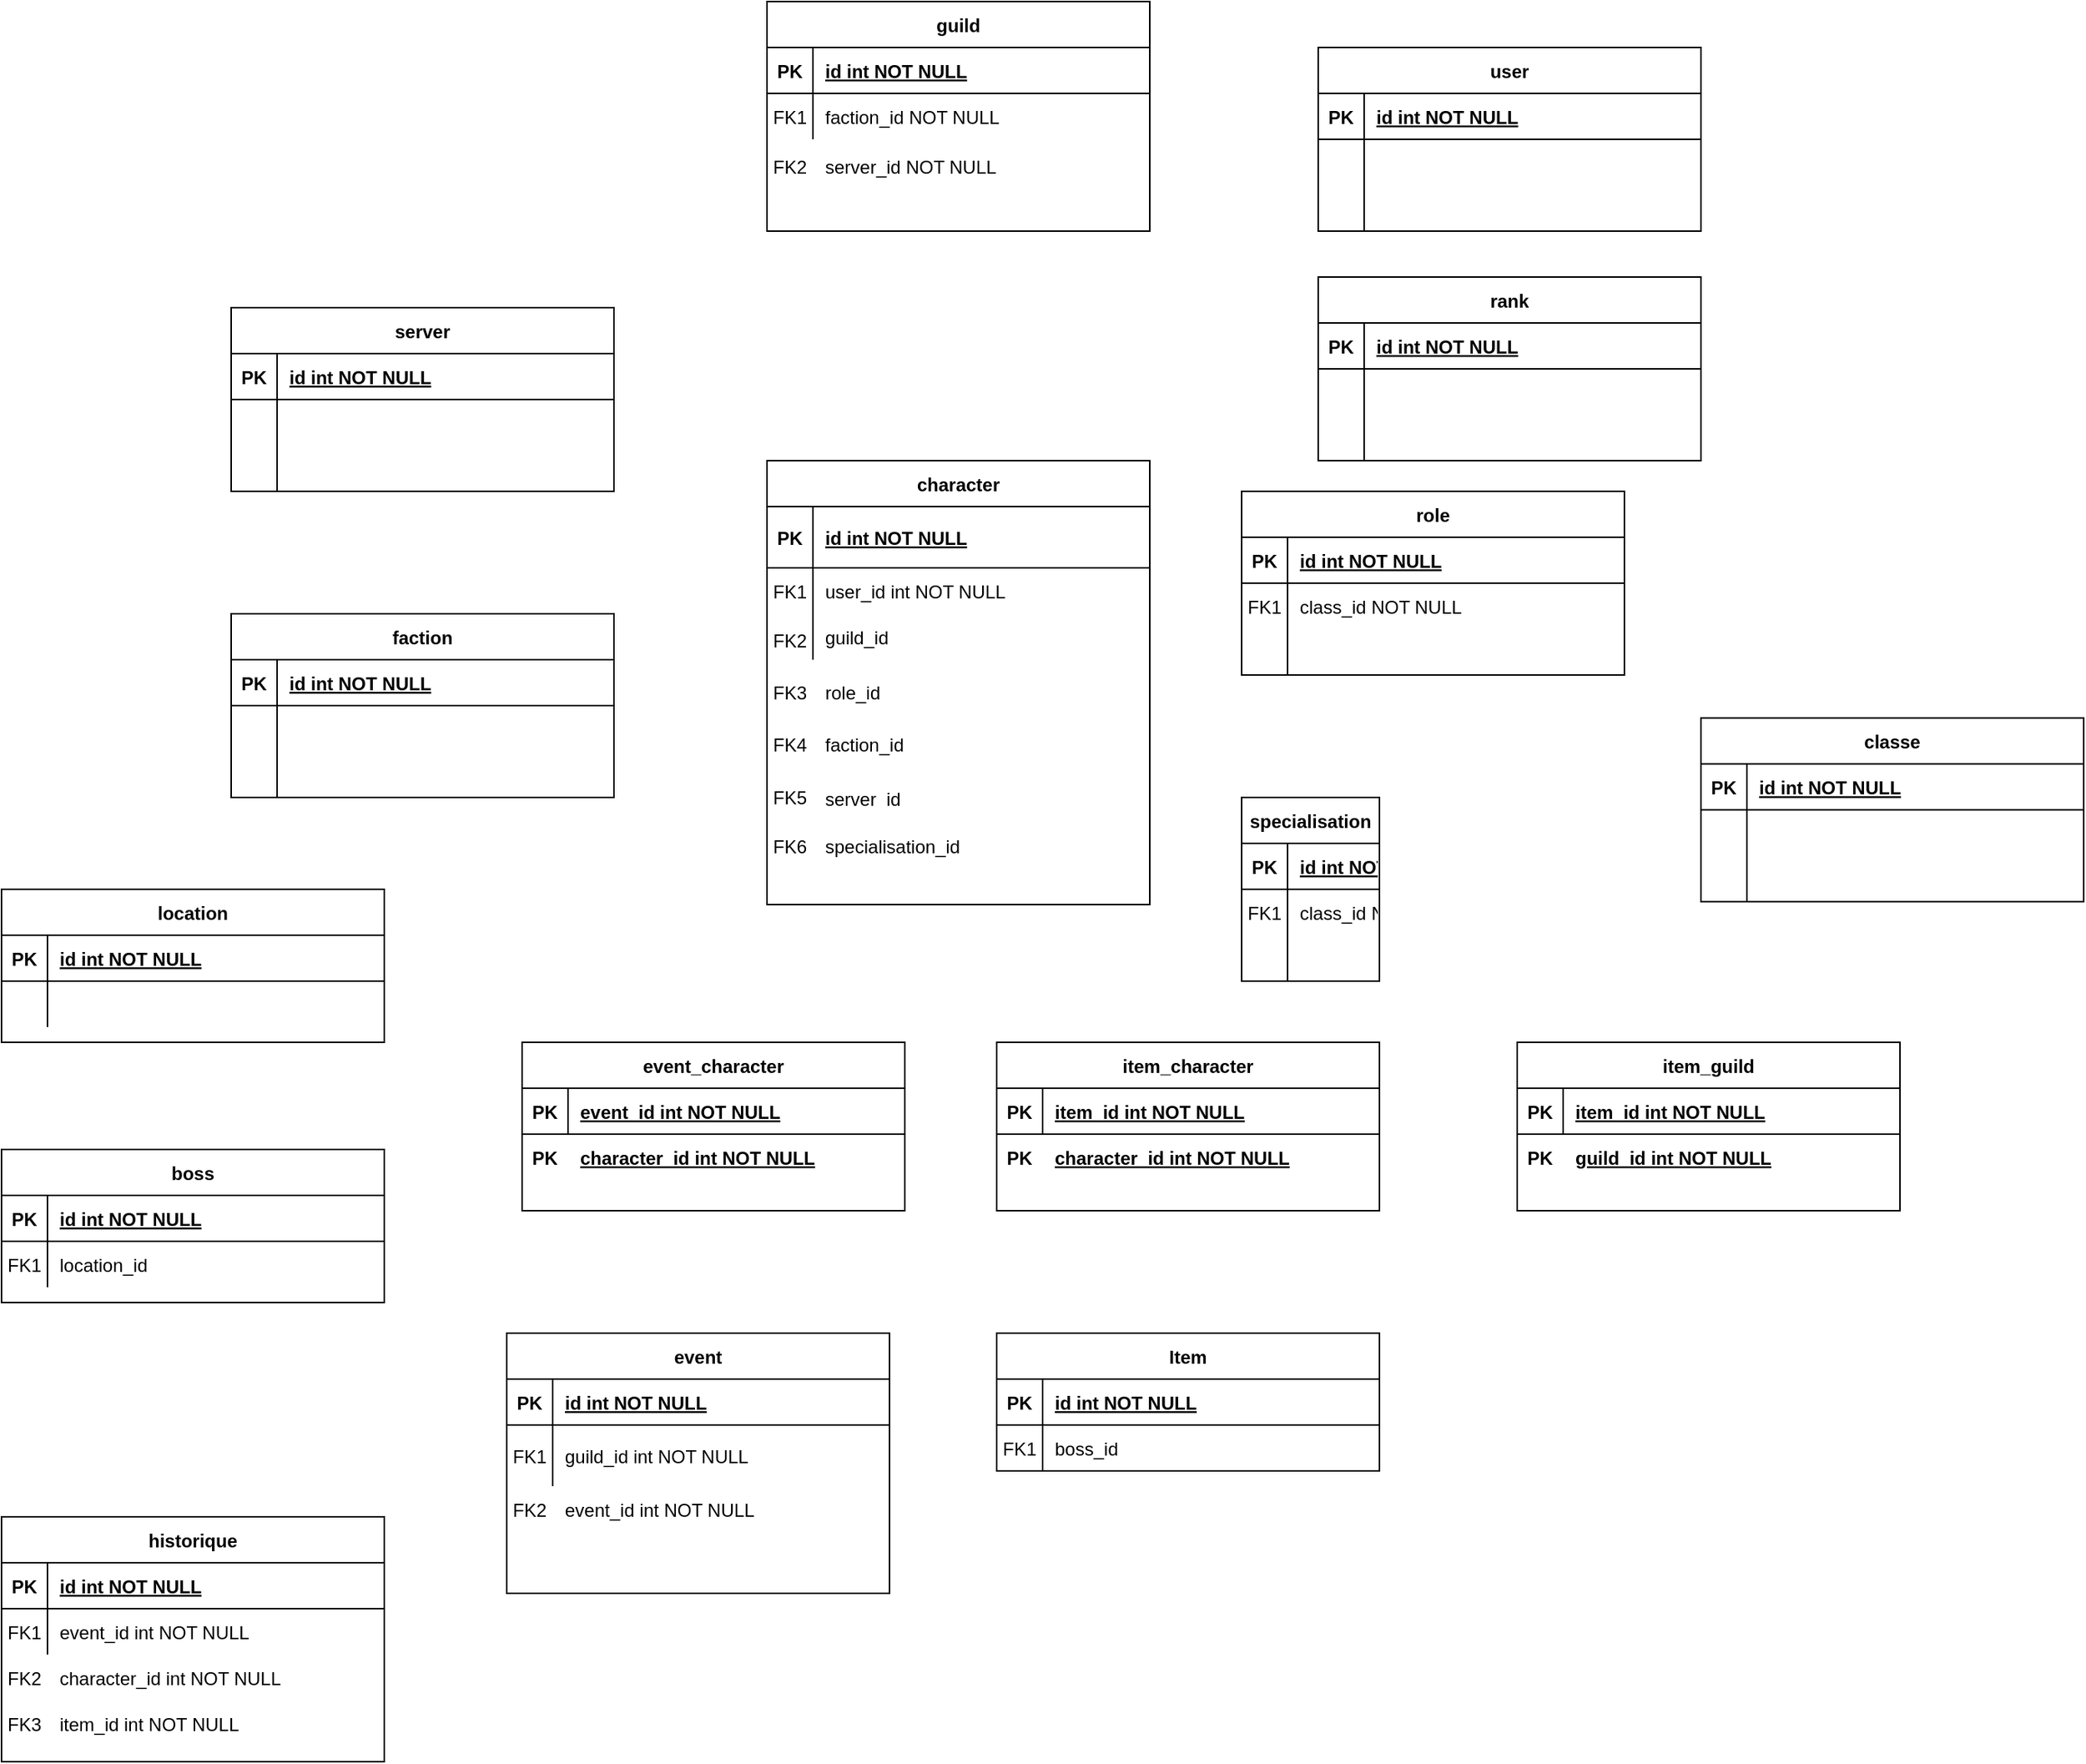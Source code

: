 <mxfile version="13.8.1" type="device"><diagram id="R2lEEEUBdFMjLlhIrx00" name="Page-1"><mxGraphModel dx="1609" dy="1913" grid="1" gridSize="10" guides="1" tooltips="1" connect="1" arrows="1" fold="1" page="1" pageScale="1" pageWidth="850" pageHeight="1100" math="0" shadow="0" extFonts="Permanent Marker^https://fonts.googleapis.com/css?family=Permanent+Marker"><root><mxCell id="0"/><mxCell id="1" parent="0"/><mxCell id="wxZGOR4kXtSIgZQF8P0P-61" value="" style="group" parent="1" vertex="1" connectable="0"><mxGeometry x="600" y="650" width="250" height="110" as="geometry"/></mxCell><mxCell id="wxZGOR4kXtSIgZQF8P0P-54" value="" style="group" parent="wxZGOR4kXtSIgZQF8P0P-61" vertex="1" connectable="0"><mxGeometry width="250" height="110" as="geometry"/></mxCell><mxCell id="wxZGOR4kXtSIgZQF8P0P-59" value="PK" style="shape=partialRectangle;overflow=hidden;connectable=0;fillColor=none;top=0;left=0;bottom=0;right=0;fontStyle=1;" parent="wxZGOR4kXtSIgZQF8P0P-54" vertex="1"><mxGeometry y="60" width="30" height="30" as="geometry"/></mxCell><mxCell id="wxZGOR4kXtSIgZQF8P0P-60" value="character_id int NOT NULL " style="shape=partialRectangle;overflow=hidden;connectable=0;fillColor=none;top=0;left=0;bottom=0;right=0;align=left;spacingLeft=6;fontStyle=5;" parent="wxZGOR4kXtSIgZQF8P0P-54" vertex="1"><mxGeometry x="30" y="60" width="220" height="30" as="geometry"/></mxCell><mxCell id="wxZGOR4kXtSIgZQF8P0P-55" value="item_character" style="shape=table;startSize=30;container=1;collapsible=1;childLayout=tableLayout;fixedRows=1;rowLines=0;fontStyle=1;align=center;resizeLast=1;" parent="wxZGOR4kXtSIgZQF8P0P-61" vertex="1"><mxGeometry width="250" height="110" as="geometry"/></mxCell><mxCell id="wxZGOR4kXtSIgZQF8P0P-56" value="" style="shape=partialRectangle;collapsible=0;dropTarget=0;pointerEvents=0;fillColor=none;points=[[0,0.5],[1,0.5]];portConstraint=eastwest;top=0;left=0;right=0;bottom=1;" parent="wxZGOR4kXtSIgZQF8P0P-55" vertex="1"><mxGeometry y="30" width="250" height="30" as="geometry"/></mxCell><mxCell id="wxZGOR4kXtSIgZQF8P0P-57" value="PK" style="shape=partialRectangle;overflow=hidden;connectable=0;fillColor=none;top=0;left=0;bottom=0;right=0;fontStyle=1;" parent="wxZGOR4kXtSIgZQF8P0P-56" vertex="1"><mxGeometry width="30" height="30" as="geometry"/></mxCell><mxCell id="wxZGOR4kXtSIgZQF8P0P-58" value="item_id int NOT NULL " style="shape=partialRectangle;overflow=hidden;connectable=0;fillColor=none;top=0;left=0;bottom=0;right=0;align=left;spacingLeft=6;fontStyle=5;" parent="wxZGOR4kXtSIgZQF8P0P-56" vertex="1"><mxGeometry x="30" width="220" height="30" as="geometry"/></mxCell><mxCell id="wxZGOR4kXtSIgZQF8P0P-8" value="Item" style="shape=table;startSize=30;container=1;collapsible=1;childLayout=tableLayout;fixedRows=1;rowLines=0;fontStyle=1;align=center;resizeLast=1;" parent="1" vertex="1"><mxGeometry x="600" y="840" width="250" height="90" as="geometry"/></mxCell><mxCell id="wxZGOR4kXtSIgZQF8P0P-9" value="" style="shape=partialRectangle;collapsible=0;dropTarget=0;pointerEvents=0;fillColor=none;points=[[0,0.5],[1,0.5]];portConstraint=eastwest;top=0;left=0;right=0;bottom=1;" parent="wxZGOR4kXtSIgZQF8P0P-8" vertex="1"><mxGeometry y="30" width="250" height="30" as="geometry"/></mxCell><mxCell id="wxZGOR4kXtSIgZQF8P0P-10" value="PK" style="shape=partialRectangle;overflow=hidden;connectable=0;fillColor=none;top=0;left=0;bottom=0;right=0;fontStyle=1;" parent="wxZGOR4kXtSIgZQF8P0P-9" vertex="1"><mxGeometry width="30" height="30" as="geometry"/></mxCell><mxCell id="wxZGOR4kXtSIgZQF8P0P-11" value="id int NOT NULL" style="shape=partialRectangle;overflow=hidden;connectable=0;fillColor=none;top=0;left=0;bottom=0;right=0;align=left;spacingLeft=6;fontStyle=5;" parent="wxZGOR4kXtSIgZQF8P0P-9" vertex="1"><mxGeometry x="30" width="220" height="30" as="geometry"/></mxCell><mxCell id="wxZGOR4kXtSIgZQF8P0P-12" value="" style="shape=partialRectangle;collapsible=0;dropTarget=0;pointerEvents=0;fillColor=none;points=[[0,0.5],[1,0.5]];portConstraint=eastwest;top=0;left=0;right=0;bottom=0;" parent="wxZGOR4kXtSIgZQF8P0P-8" vertex="1"><mxGeometry y="60" width="250" height="30" as="geometry"/></mxCell><mxCell id="wxZGOR4kXtSIgZQF8P0P-13" value="FK1" style="shape=partialRectangle;overflow=hidden;connectable=0;fillColor=none;top=0;left=0;bottom=0;right=0;" parent="wxZGOR4kXtSIgZQF8P0P-12" vertex="1"><mxGeometry width="30" height="30" as="geometry"/></mxCell><mxCell id="wxZGOR4kXtSIgZQF8P0P-14" value="boss_id" style="shape=partialRectangle;overflow=hidden;connectable=0;fillColor=none;top=0;left=0;bottom=0;right=0;align=left;spacingLeft=6;" parent="wxZGOR4kXtSIgZQF8P0P-12" vertex="1"><mxGeometry x="30" width="220" height="30" as="geometry"/></mxCell><mxCell id="C-vyLk0tnHw3VtMMgP7b-23" value="event" style="shape=table;startSize=30;container=1;collapsible=1;childLayout=tableLayout;fixedRows=1;rowLines=0;fontStyle=1;align=center;resizeLast=1;" parent="1" vertex="1"><mxGeometry x="280" y="840" width="250" height="170.0" as="geometry"/></mxCell><mxCell id="C-vyLk0tnHw3VtMMgP7b-24" value="" style="shape=partialRectangle;collapsible=0;dropTarget=0;pointerEvents=0;fillColor=none;points=[[0,0.5],[1,0.5]];portConstraint=eastwest;top=0;left=0;right=0;bottom=1;" parent="C-vyLk0tnHw3VtMMgP7b-23" vertex="1"><mxGeometry y="30" width="250" height="30" as="geometry"/></mxCell><mxCell id="C-vyLk0tnHw3VtMMgP7b-25" value="PK" style="shape=partialRectangle;overflow=hidden;connectable=0;fillColor=none;top=0;left=0;bottom=0;right=0;fontStyle=1;" parent="C-vyLk0tnHw3VtMMgP7b-24" vertex="1"><mxGeometry width="30" height="30" as="geometry"/></mxCell><mxCell id="C-vyLk0tnHw3VtMMgP7b-26" value="id int NOT NULL " style="shape=partialRectangle;overflow=hidden;connectable=0;fillColor=none;top=0;left=0;bottom=0;right=0;align=left;spacingLeft=6;fontStyle=5;" parent="C-vyLk0tnHw3VtMMgP7b-24" vertex="1"><mxGeometry x="30" width="220" height="30" as="geometry"/></mxCell><mxCell id="C-vyLk0tnHw3VtMMgP7b-27" value="" style="shape=partialRectangle;collapsible=0;dropTarget=0;pointerEvents=0;fillColor=none;points=[[0,0.5],[1,0.5]];portConstraint=eastwest;top=0;left=0;right=0;bottom=0;" parent="C-vyLk0tnHw3VtMMgP7b-23" vertex="1"><mxGeometry y="60" width="250" height="40" as="geometry"/></mxCell><mxCell id="C-vyLk0tnHw3VtMMgP7b-28" value="FK1" style="shape=partialRectangle;overflow=hidden;connectable=0;fillColor=none;top=0;left=0;bottom=0;right=0;" parent="C-vyLk0tnHw3VtMMgP7b-27" vertex="1"><mxGeometry width="30" height="40" as="geometry"/></mxCell><mxCell id="C-vyLk0tnHw3VtMMgP7b-29" value="guild_id int NOT NULL" style="shape=partialRectangle;overflow=hidden;connectable=0;fillColor=none;top=0;left=0;bottom=0;right=0;align=left;spacingLeft=6;" parent="C-vyLk0tnHw3VtMMgP7b-27" vertex="1"><mxGeometry x="30" width="220" height="40" as="geometry"/></mxCell><mxCell id="wxZGOR4kXtSIgZQF8P0P-97" value="server" style="shape=table;startSize=30;container=1;collapsible=1;childLayout=tableLayout;fixedRows=1;rowLines=0;fontStyle=1;align=center;resizeLast=1;" parent="1" vertex="1"><mxGeometry x="100" y="170" width="250" height="120" as="geometry"/></mxCell><mxCell id="wxZGOR4kXtSIgZQF8P0P-98" value="" style="shape=partialRectangle;collapsible=0;dropTarget=0;pointerEvents=0;fillColor=none;points=[[0,0.5],[1,0.5]];portConstraint=eastwest;top=0;left=0;right=0;bottom=1;" parent="wxZGOR4kXtSIgZQF8P0P-97" vertex="1"><mxGeometry y="30" width="250" height="30" as="geometry"/></mxCell><mxCell id="wxZGOR4kXtSIgZQF8P0P-99" value="PK" style="shape=partialRectangle;overflow=hidden;connectable=0;fillColor=none;top=0;left=0;bottom=0;right=0;fontStyle=1;" parent="wxZGOR4kXtSIgZQF8P0P-98" vertex="1"><mxGeometry width="30" height="30" as="geometry"/></mxCell><mxCell id="wxZGOR4kXtSIgZQF8P0P-100" value="id int NOT NULL" style="shape=partialRectangle;overflow=hidden;connectable=0;fillColor=none;top=0;left=0;bottom=0;right=0;align=left;spacingLeft=6;fontStyle=5;" parent="wxZGOR4kXtSIgZQF8P0P-98" vertex="1"><mxGeometry x="30" width="220" height="30" as="geometry"/></mxCell><mxCell id="wxZGOR4kXtSIgZQF8P0P-101" value="" style="shape=partialRectangle;collapsible=0;dropTarget=0;pointerEvents=0;fillColor=none;points=[[0,0.5],[1,0.5]];portConstraint=eastwest;top=0;left=0;right=0;bottom=0;" parent="wxZGOR4kXtSIgZQF8P0P-97" vertex="1"><mxGeometry y="60" width="250" height="30" as="geometry"/></mxCell><mxCell id="wxZGOR4kXtSIgZQF8P0P-102" value="" style="shape=partialRectangle;overflow=hidden;connectable=0;fillColor=none;top=0;left=0;bottom=0;right=0;" parent="wxZGOR4kXtSIgZQF8P0P-101" vertex="1"><mxGeometry width="30" height="30" as="geometry"/></mxCell><mxCell id="wxZGOR4kXtSIgZQF8P0P-103" value="" style="shape=partialRectangle;overflow=hidden;connectable=0;fillColor=none;top=0;left=0;bottom=0;right=0;align=left;spacingLeft=6;" parent="wxZGOR4kXtSIgZQF8P0P-101" vertex="1"><mxGeometry x="30" width="220" height="30" as="geometry"/></mxCell><mxCell id="wxZGOR4kXtSIgZQF8P0P-104" value="" style="shape=partialRectangle;collapsible=0;dropTarget=0;pointerEvents=0;fillColor=none;points=[[0,0.5],[1,0.5]];portConstraint=eastwest;top=0;left=0;right=0;bottom=0;" parent="wxZGOR4kXtSIgZQF8P0P-97" vertex="1"><mxGeometry y="90" width="250" height="30" as="geometry"/></mxCell><mxCell id="wxZGOR4kXtSIgZQF8P0P-105" value="" style="shape=partialRectangle;overflow=hidden;connectable=0;fillColor=none;top=0;left=0;bottom=0;right=0;" parent="wxZGOR4kXtSIgZQF8P0P-104" vertex="1"><mxGeometry width="30" height="30" as="geometry"/></mxCell><mxCell id="wxZGOR4kXtSIgZQF8P0P-106" value="" style="shape=partialRectangle;overflow=hidden;connectable=0;fillColor=none;top=0;left=0;bottom=0;right=0;align=left;spacingLeft=6;" parent="wxZGOR4kXtSIgZQF8P0P-104" vertex="1"><mxGeometry x="30" width="220" height="30" as="geometry"/></mxCell><mxCell id="wxZGOR4kXtSIgZQF8P0P-87" value="faction" style="shape=table;startSize=30;container=1;collapsible=1;childLayout=tableLayout;fixedRows=1;rowLines=0;fontStyle=1;align=center;resizeLast=1;" parent="1" vertex="1"><mxGeometry x="100" y="370" width="250" height="120" as="geometry"/></mxCell><mxCell id="wxZGOR4kXtSIgZQF8P0P-88" value="" style="shape=partialRectangle;collapsible=0;dropTarget=0;pointerEvents=0;fillColor=none;points=[[0,0.5],[1,0.5]];portConstraint=eastwest;top=0;left=0;right=0;bottom=1;" parent="wxZGOR4kXtSIgZQF8P0P-87" vertex="1"><mxGeometry y="30" width="250" height="30" as="geometry"/></mxCell><mxCell id="wxZGOR4kXtSIgZQF8P0P-89" value="PK" style="shape=partialRectangle;overflow=hidden;connectable=0;fillColor=none;top=0;left=0;bottom=0;right=0;fontStyle=1;" parent="wxZGOR4kXtSIgZQF8P0P-88" vertex="1"><mxGeometry width="30" height="30" as="geometry"/></mxCell><mxCell id="wxZGOR4kXtSIgZQF8P0P-90" value="id int NOT NULL" style="shape=partialRectangle;overflow=hidden;connectable=0;fillColor=none;top=0;left=0;bottom=0;right=0;align=left;spacingLeft=6;fontStyle=5;" parent="wxZGOR4kXtSIgZQF8P0P-88" vertex="1"><mxGeometry x="30" width="220" height="30" as="geometry"/></mxCell><mxCell id="wxZGOR4kXtSIgZQF8P0P-91" value="" style="shape=partialRectangle;collapsible=0;dropTarget=0;pointerEvents=0;fillColor=none;points=[[0,0.5],[1,0.5]];portConstraint=eastwest;top=0;left=0;right=0;bottom=0;" parent="wxZGOR4kXtSIgZQF8P0P-87" vertex="1"><mxGeometry y="60" width="250" height="30" as="geometry"/></mxCell><mxCell id="wxZGOR4kXtSIgZQF8P0P-92" value="" style="shape=partialRectangle;overflow=hidden;connectable=0;fillColor=none;top=0;left=0;bottom=0;right=0;" parent="wxZGOR4kXtSIgZQF8P0P-91" vertex="1"><mxGeometry width="30" height="30" as="geometry"/></mxCell><mxCell id="wxZGOR4kXtSIgZQF8P0P-93" value="" style="shape=partialRectangle;overflow=hidden;connectable=0;fillColor=none;top=0;left=0;bottom=0;right=0;align=left;spacingLeft=6;" parent="wxZGOR4kXtSIgZQF8P0P-91" vertex="1"><mxGeometry x="30" width="220" height="30" as="geometry"/></mxCell><mxCell id="wxZGOR4kXtSIgZQF8P0P-94" value="" style="shape=partialRectangle;collapsible=0;dropTarget=0;pointerEvents=0;fillColor=none;points=[[0,0.5],[1,0.5]];portConstraint=eastwest;top=0;left=0;right=0;bottom=0;" parent="wxZGOR4kXtSIgZQF8P0P-87" vertex="1"><mxGeometry y="90" width="250" height="30" as="geometry"/></mxCell><mxCell id="wxZGOR4kXtSIgZQF8P0P-95" value="" style="shape=partialRectangle;overflow=hidden;connectable=0;fillColor=none;top=0;left=0;bottom=0;right=0;" parent="wxZGOR4kXtSIgZQF8P0P-94" vertex="1"><mxGeometry width="30" height="30" as="geometry"/></mxCell><mxCell id="wxZGOR4kXtSIgZQF8P0P-96" value="" style="shape=partialRectangle;overflow=hidden;connectable=0;fillColor=none;top=0;left=0;bottom=0;right=0;align=left;spacingLeft=6;" parent="wxZGOR4kXtSIgZQF8P0P-94" vertex="1"><mxGeometry x="30" width="220" height="30" as="geometry"/></mxCell><mxCell id="wxZGOR4kXtSIgZQF8P0P-123" value="historique" style="shape=table;startSize=30;container=1;collapsible=1;childLayout=tableLayout;fixedRows=1;rowLines=0;fontStyle=1;align=center;resizeLast=1;" parent="1" vertex="1"><mxGeometry x="-50" y="960" width="250" height="160" as="geometry"/></mxCell><mxCell id="wxZGOR4kXtSIgZQF8P0P-124" value="" style="shape=partialRectangle;collapsible=0;dropTarget=0;pointerEvents=0;fillColor=none;points=[[0,0.5],[1,0.5]];portConstraint=eastwest;top=0;left=0;right=0;bottom=1;" parent="wxZGOR4kXtSIgZQF8P0P-123" vertex="1"><mxGeometry y="30" width="250" height="30" as="geometry"/></mxCell><mxCell id="wxZGOR4kXtSIgZQF8P0P-125" value="PK" style="shape=partialRectangle;overflow=hidden;connectable=0;fillColor=none;top=0;left=0;bottom=0;right=0;fontStyle=1;" parent="wxZGOR4kXtSIgZQF8P0P-124" vertex="1"><mxGeometry width="30" height="30" as="geometry"/></mxCell><mxCell id="wxZGOR4kXtSIgZQF8P0P-126" value="id int NOT NULL " style="shape=partialRectangle;overflow=hidden;connectable=0;fillColor=none;top=0;left=0;bottom=0;right=0;align=left;spacingLeft=6;fontStyle=5;" parent="wxZGOR4kXtSIgZQF8P0P-124" vertex="1"><mxGeometry x="30" width="220" height="30" as="geometry"/></mxCell><mxCell id="wxZGOR4kXtSIgZQF8P0P-127" value="" style="shape=partialRectangle;collapsible=0;dropTarget=0;pointerEvents=0;fillColor=none;points=[[0,0.5],[1,0.5]];portConstraint=eastwest;top=0;left=0;right=0;bottom=0;" parent="wxZGOR4kXtSIgZQF8P0P-123" vertex="1"><mxGeometry y="60" width="250" height="30" as="geometry"/></mxCell><mxCell id="wxZGOR4kXtSIgZQF8P0P-128" value="FK1" style="shape=partialRectangle;overflow=hidden;connectable=0;fillColor=none;top=0;left=0;bottom=0;right=0;" parent="wxZGOR4kXtSIgZQF8P0P-127" vertex="1"><mxGeometry width="30" height="30" as="geometry"/></mxCell><mxCell id="wxZGOR4kXtSIgZQF8P0P-129" value="event_id int NOT NULL" style="shape=partialRectangle;overflow=hidden;connectable=0;fillColor=none;top=0;left=0;bottom=0;right=0;align=left;spacingLeft=6;" parent="wxZGOR4kXtSIgZQF8P0P-127" vertex="1"><mxGeometry x="30" width="220" height="30" as="geometry"/></mxCell><mxCell id="wxZGOR4kXtSIgZQF8P0P-130" value="FK2" style="shape=partialRectangle;overflow=hidden;connectable=0;fillColor=none;top=0;left=0;bottom=0;right=0;" parent="1" vertex="1"><mxGeometry x="-50" y="1050" width="30" height="30" as="geometry"/></mxCell><mxCell id="wxZGOR4kXtSIgZQF8P0P-131" value="FK3" style="shape=partialRectangle;overflow=hidden;connectable=0;fillColor=none;top=0;left=0;bottom=0;right=0;" parent="1" vertex="1"><mxGeometry x="-50" y="1080" width="30" height="30" as="geometry"/></mxCell><mxCell id="wxZGOR4kXtSIgZQF8P0P-132" value="character_id int NOT NULL" style="shape=partialRectangle;overflow=hidden;connectable=0;fillColor=none;top=0;left=0;bottom=0;right=0;align=left;spacingLeft=6;" parent="1" vertex="1"><mxGeometry x="-20" y="1050" width="220" height="30" as="geometry"/></mxCell><mxCell id="wxZGOR4kXtSIgZQF8P0P-133" value="item_id int NOT NULL" style="shape=partialRectangle;overflow=hidden;connectable=0;fillColor=none;top=0;left=0;bottom=0;right=0;align=left;spacingLeft=6;" parent="1" vertex="1"><mxGeometry x="-20" y="1080" width="220" height="30" as="geometry"/></mxCell><mxCell id="wxZGOR4kXtSIgZQF8P0P-138" value="" style="group" parent="1" vertex="1" connectable="0"><mxGeometry x="290" y="650" width="250" height="110" as="geometry"/></mxCell><mxCell id="wxZGOR4kXtSIgZQF8P0P-137" value="" style="group" parent="wxZGOR4kXtSIgZQF8P0P-138" vertex="1" connectable="0"><mxGeometry width="250" height="110" as="geometry"/></mxCell><mxCell id="wxZGOR4kXtSIgZQF8P0P-53" value="" style="group" parent="wxZGOR4kXtSIgZQF8P0P-137" vertex="1" connectable="0"><mxGeometry width="250" height="110" as="geometry"/></mxCell><mxCell id="wxZGOR4kXtSIgZQF8P0P-37" value="event_character" style="shape=table;startSize=30;container=1;collapsible=1;childLayout=tableLayout;fixedRows=1;rowLines=0;fontStyle=1;align=center;resizeLast=1;" parent="wxZGOR4kXtSIgZQF8P0P-53" vertex="1"><mxGeometry width="250" height="110" as="geometry"/></mxCell><mxCell id="wxZGOR4kXtSIgZQF8P0P-38" value="" style="shape=partialRectangle;collapsible=0;dropTarget=0;pointerEvents=0;fillColor=none;points=[[0,0.5],[1,0.5]];portConstraint=eastwest;top=0;left=0;right=0;bottom=1;" parent="wxZGOR4kXtSIgZQF8P0P-37" vertex="1"><mxGeometry y="30" width="250" height="30" as="geometry"/></mxCell><mxCell id="wxZGOR4kXtSIgZQF8P0P-39" value="PK" style="shape=partialRectangle;overflow=hidden;connectable=0;fillColor=none;top=0;left=0;bottom=0;right=0;fontStyle=1;" parent="wxZGOR4kXtSIgZQF8P0P-38" vertex="1"><mxGeometry width="30" height="30" as="geometry"/></mxCell><mxCell id="wxZGOR4kXtSIgZQF8P0P-40" value="event_id int NOT NULL " style="shape=partialRectangle;overflow=hidden;connectable=0;fillColor=none;top=0;left=0;bottom=0;right=0;align=left;spacingLeft=6;fontStyle=5;" parent="wxZGOR4kXtSIgZQF8P0P-38" vertex="1"><mxGeometry x="30" width="220" height="30" as="geometry"/></mxCell><mxCell id="wxZGOR4kXtSIgZQF8P0P-44" value="PK" style="shape=partialRectangle;overflow=hidden;connectable=0;fillColor=none;top=0;left=0;bottom=0;right=0;fontStyle=1;" parent="wxZGOR4kXtSIgZQF8P0P-53" vertex="1"><mxGeometry y="60" width="30" height="30" as="geometry"/></mxCell><mxCell id="wxZGOR4kXtSIgZQF8P0P-45" value="character_id int NOT NULL " style="shape=partialRectangle;overflow=hidden;connectable=0;fillColor=none;top=0;left=0;bottom=0;right=0;align=left;spacingLeft=6;fontStyle=5;" parent="wxZGOR4kXtSIgZQF8P0P-53" vertex="1"><mxGeometry x="30" y="60" width="220" height="30" as="geometry"/></mxCell><mxCell id="wxZGOR4kXtSIgZQF8P0P-140" value="FK2" style="shape=partialRectangle;overflow=hidden;connectable=0;fillColor=none;top=0;left=0;bottom=0;right=0;" parent="1" vertex="1"><mxGeometry x="280" y="940" width="30" height="30" as="geometry"/></mxCell><mxCell id="wxZGOR4kXtSIgZQF8P0P-141" value="event_id int NOT NULL" style="shape=partialRectangle;overflow=hidden;connectable=0;fillColor=none;top=0;left=0;bottom=0;right=0;align=left;spacingLeft=6;" parent="1" vertex="1"><mxGeometry x="310" y="940" width="220" height="30" as="geometry"/></mxCell><mxCell id="wxZGOR4kXtSIgZQF8P0P-148" value="" style="group" parent="1" vertex="1" connectable="0"><mxGeometry x="940" y="650" width="250" height="110" as="geometry"/></mxCell><mxCell id="wxZGOR4kXtSIgZQF8P0P-142" value="item_guild" style="shape=table;startSize=30;container=1;collapsible=1;childLayout=tableLayout;fixedRows=1;rowLines=0;fontStyle=1;align=center;resizeLast=1;" parent="wxZGOR4kXtSIgZQF8P0P-148" vertex="1"><mxGeometry width="250" height="110" as="geometry"/></mxCell><mxCell id="wxZGOR4kXtSIgZQF8P0P-143" value="" style="shape=partialRectangle;collapsible=0;dropTarget=0;pointerEvents=0;fillColor=none;points=[[0,0.5],[1,0.5]];portConstraint=eastwest;top=0;left=0;right=0;bottom=1;" parent="wxZGOR4kXtSIgZQF8P0P-142" vertex="1"><mxGeometry y="30" width="250" height="30" as="geometry"/></mxCell><mxCell id="wxZGOR4kXtSIgZQF8P0P-144" value="PK" style="shape=partialRectangle;overflow=hidden;connectable=0;fillColor=none;top=0;left=0;bottom=0;right=0;fontStyle=1;" parent="wxZGOR4kXtSIgZQF8P0P-143" vertex="1"><mxGeometry width="30" height="30" as="geometry"/></mxCell><mxCell id="wxZGOR4kXtSIgZQF8P0P-145" value="item_id int NOT NULL " style="shape=partialRectangle;overflow=hidden;connectable=0;fillColor=none;top=0;left=0;bottom=0;right=0;align=left;spacingLeft=6;fontStyle=5;" parent="wxZGOR4kXtSIgZQF8P0P-143" vertex="1"><mxGeometry x="30" width="220" height="30" as="geometry"/></mxCell><mxCell id="wxZGOR4kXtSIgZQF8P0P-146" value="PK" style="shape=partialRectangle;overflow=hidden;connectable=0;fillColor=none;top=0;left=0;bottom=0;right=0;fontStyle=1;" parent="wxZGOR4kXtSIgZQF8P0P-148" vertex="1"><mxGeometry y="60" width="30" height="30" as="geometry"/></mxCell><mxCell id="wxZGOR4kXtSIgZQF8P0P-147" value="guild_id int NOT NULL " style="shape=partialRectangle;overflow=hidden;connectable=0;fillColor=none;top=0;left=0;bottom=0;right=0;align=left;spacingLeft=6;fontStyle=5;" parent="wxZGOR4kXtSIgZQF8P0P-148" vertex="1"><mxGeometry x="30" y="60" width="220" height="30" as="geometry"/></mxCell><mxCell id="wxZGOR4kXtSIgZQF8P0P-169" value="" style="group" parent="1" vertex="1" connectable="0"><mxGeometry x="450" y="-30" width="250" height="150" as="geometry"/></mxCell><mxCell id="wxZGOR4kXtSIgZQF8P0P-28" value="guild" style="shape=table;startSize=30;container=1;collapsible=1;childLayout=tableLayout;fixedRows=1;rowLines=0;fontStyle=1;align=center;resizeLast=1;" parent="wxZGOR4kXtSIgZQF8P0P-169" vertex="1"><mxGeometry width="250" height="150" as="geometry"/></mxCell><mxCell id="wxZGOR4kXtSIgZQF8P0P-29" value="" style="shape=partialRectangle;collapsible=0;dropTarget=0;pointerEvents=0;fillColor=none;points=[[0,0.5],[1,0.5]];portConstraint=eastwest;top=0;left=0;right=0;bottom=1;" parent="wxZGOR4kXtSIgZQF8P0P-28" vertex="1"><mxGeometry y="30" width="250" height="30" as="geometry"/></mxCell><mxCell id="wxZGOR4kXtSIgZQF8P0P-30" value="PK" style="shape=partialRectangle;overflow=hidden;connectable=0;fillColor=none;top=0;left=0;bottom=0;right=0;fontStyle=1;" parent="wxZGOR4kXtSIgZQF8P0P-29" vertex="1"><mxGeometry width="30" height="30" as="geometry"/></mxCell><mxCell id="wxZGOR4kXtSIgZQF8P0P-31" value="id int NOT NULL" style="shape=partialRectangle;overflow=hidden;connectable=0;fillColor=none;top=0;left=0;bottom=0;right=0;align=left;spacingLeft=6;fontStyle=5;" parent="wxZGOR4kXtSIgZQF8P0P-29" vertex="1"><mxGeometry x="30" width="220" height="30" as="geometry"/></mxCell><mxCell id="wxZGOR4kXtSIgZQF8P0P-32" value="" style="shape=partialRectangle;collapsible=0;dropTarget=0;pointerEvents=0;fillColor=none;points=[[0,0.5],[1,0.5]];portConstraint=eastwest;top=0;left=0;right=0;bottom=0;" parent="wxZGOR4kXtSIgZQF8P0P-28" vertex="1"><mxGeometry y="60" width="250" height="30" as="geometry"/></mxCell><mxCell id="wxZGOR4kXtSIgZQF8P0P-33" value="" style="shape=partialRectangle;overflow=hidden;connectable=0;fillColor=none;top=0;left=0;bottom=0;right=0;" parent="wxZGOR4kXtSIgZQF8P0P-32" vertex="1"><mxGeometry width="30" height="30" as="geometry"/></mxCell><mxCell id="wxZGOR4kXtSIgZQF8P0P-34" value="" style="shape=partialRectangle;overflow=hidden;connectable=0;fillColor=none;top=0;left=0;bottom=0;right=0;align=left;spacingLeft=6;" parent="wxZGOR4kXtSIgZQF8P0P-32" vertex="1"><mxGeometry x="30" width="220" height="30" as="geometry"/></mxCell><mxCell id="wxZGOR4kXtSIgZQF8P0P-112" value="FK1" style="shape=partialRectangle;overflow=hidden;connectable=0;fillColor=none;top=0;left=0;bottom=0;right=0;" parent="wxZGOR4kXtSIgZQF8P0P-169" vertex="1"><mxGeometry y="58.635" width="30" height="32.727" as="geometry"/></mxCell><mxCell id="wxZGOR4kXtSIgZQF8P0P-113" value="FK2" style="shape=partialRectangle;overflow=hidden;connectable=0;fillColor=none;top=0;left=0;bottom=0;right=0;" parent="wxZGOR4kXtSIgZQF8P0P-169" vertex="1"><mxGeometry y="91.365" width="30" height="32.727" as="geometry"/></mxCell><mxCell id="wxZGOR4kXtSIgZQF8P0P-114" value="faction_id NOT NULL" style="shape=partialRectangle;overflow=hidden;connectable=0;fillColor=none;top=0;left=0;bottom=0;right=0;align=left;spacingLeft=6;" parent="wxZGOR4kXtSIgZQF8P0P-169" vertex="1"><mxGeometry x="30" y="58.634" width="220" height="32.727" as="geometry"/></mxCell><mxCell id="wxZGOR4kXtSIgZQF8P0P-115" value="server_id NOT NULL" style="shape=partialRectangle;overflow=hidden;connectable=0;fillColor=none;top=0;left=0;bottom=0;right=0;align=left;spacingLeft=6;" parent="wxZGOR4kXtSIgZQF8P0P-169" vertex="1"><mxGeometry x="30" y="91.364" width="220" height="32.727" as="geometry"/></mxCell><mxCell id="C-vyLk0tnHw3VtMMgP7b-2" value="user" style="shape=table;startSize=30;container=1;collapsible=1;childLayout=tableLayout;fixedRows=1;rowLines=0;fontStyle=1;align=center;resizeLast=1;" parent="1" vertex="1"><mxGeometry x="810" width="250" height="120" as="geometry"/></mxCell><mxCell id="C-vyLk0tnHw3VtMMgP7b-3" value="" style="shape=partialRectangle;collapsible=0;dropTarget=0;pointerEvents=0;fillColor=none;points=[[0,0.5],[1,0.5]];portConstraint=eastwest;top=0;left=0;right=0;bottom=1;" parent="C-vyLk0tnHw3VtMMgP7b-2" vertex="1"><mxGeometry y="30" width="250" height="30" as="geometry"/></mxCell><mxCell id="C-vyLk0tnHw3VtMMgP7b-4" value="PK" style="shape=partialRectangle;overflow=hidden;connectable=0;fillColor=none;top=0;left=0;bottom=0;right=0;fontStyle=1;" parent="C-vyLk0tnHw3VtMMgP7b-3" vertex="1"><mxGeometry width="30" height="30" as="geometry"/></mxCell><mxCell id="C-vyLk0tnHw3VtMMgP7b-5" value="id int NOT NULL" style="shape=partialRectangle;overflow=hidden;connectable=0;fillColor=none;top=0;left=0;bottom=0;right=0;align=left;spacingLeft=6;fontStyle=5;" parent="C-vyLk0tnHw3VtMMgP7b-3" vertex="1"><mxGeometry x="30" width="220" height="30" as="geometry"/></mxCell><mxCell id="C-vyLk0tnHw3VtMMgP7b-6" value="" style="shape=partialRectangle;collapsible=0;dropTarget=0;pointerEvents=0;fillColor=none;points=[[0,0.5],[1,0.5]];portConstraint=eastwest;top=0;left=0;right=0;bottom=0;" parent="C-vyLk0tnHw3VtMMgP7b-2" vertex="1"><mxGeometry y="60" width="250" height="30" as="geometry"/></mxCell><mxCell id="C-vyLk0tnHw3VtMMgP7b-7" value="" style="shape=partialRectangle;overflow=hidden;connectable=0;fillColor=none;top=0;left=0;bottom=0;right=0;" parent="C-vyLk0tnHw3VtMMgP7b-6" vertex="1"><mxGeometry width="30" height="30" as="geometry"/></mxCell><mxCell id="C-vyLk0tnHw3VtMMgP7b-8" value="" style="shape=partialRectangle;overflow=hidden;connectable=0;fillColor=none;top=0;left=0;bottom=0;right=0;align=left;spacingLeft=6;" parent="C-vyLk0tnHw3VtMMgP7b-6" vertex="1"><mxGeometry x="30" width="220" height="30" as="geometry"/></mxCell><mxCell id="C-vyLk0tnHw3VtMMgP7b-9" value="" style="shape=partialRectangle;collapsible=0;dropTarget=0;pointerEvents=0;fillColor=none;points=[[0,0.5],[1,0.5]];portConstraint=eastwest;top=0;left=0;right=0;bottom=0;" parent="C-vyLk0tnHw3VtMMgP7b-2" vertex="1"><mxGeometry y="90" width="250" height="30" as="geometry"/></mxCell><mxCell id="C-vyLk0tnHw3VtMMgP7b-10" value="" style="shape=partialRectangle;overflow=hidden;connectable=0;fillColor=none;top=0;left=0;bottom=0;right=0;" parent="C-vyLk0tnHw3VtMMgP7b-9" vertex="1"><mxGeometry width="30" height="30" as="geometry"/></mxCell><mxCell id="C-vyLk0tnHw3VtMMgP7b-11" value="" style="shape=partialRectangle;overflow=hidden;connectable=0;fillColor=none;top=0;left=0;bottom=0;right=0;align=left;spacingLeft=6;" parent="C-vyLk0tnHw3VtMMgP7b-9" vertex="1"><mxGeometry x="30" width="220" height="30" as="geometry"/></mxCell><mxCell id="wxZGOR4kXtSIgZQF8P0P-62" value="rank" style="shape=table;startSize=30;container=1;collapsible=1;childLayout=tableLayout;fixedRows=1;rowLines=0;fontStyle=1;align=center;resizeLast=1;" parent="1" vertex="1"><mxGeometry x="810" y="150" width="250" height="120" as="geometry"/></mxCell><mxCell id="wxZGOR4kXtSIgZQF8P0P-63" value="" style="shape=partialRectangle;collapsible=0;dropTarget=0;pointerEvents=0;fillColor=none;points=[[0,0.5],[1,0.5]];portConstraint=eastwest;top=0;left=0;right=0;bottom=1;" parent="wxZGOR4kXtSIgZQF8P0P-62" vertex="1"><mxGeometry y="30" width="250" height="30" as="geometry"/></mxCell><mxCell id="wxZGOR4kXtSIgZQF8P0P-64" value="PK" style="shape=partialRectangle;overflow=hidden;connectable=0;fillColor=none;top=0;left=0;bottom=0;right=0;fontStyle=1;" parent="wxZGOR4kXtSIgZQF8P0P-63" vertex="1"><mxGeometry width="30" height="30" as="geometry"/></mxCell><mxCell id="wxZGOR4kXtSIgZQF8P0P-65" value="id int NOT NULL" style="shape=partialRectangle;overflow=hidden;connectable=0;fillColor=none;top=0;left=0;bottom=0;right=0;align=left;spacingLeft=6;fontStyle=5;" parent="wxZGOR4kXtSIgZQF8P0P-63" vertex="1"><mxGeometry x="30" width="220" height="30" as="geometry"/></mxCell><mxCell id="wxZGOR4kXtSIgZQF8P0P-66" value="" style="shape=partialRectangle;collapsible=0;dropTarget=0;pointerEvents=0;fillColor=none;points=[[0,0.5],[1,0.5]];portConstraint=eastwest;top=0;left=0;right=0;bottom=0;" parent="wxZGOR4kXtSIgZQF8P0P-62" vertex="1"><mxGeometry y="60" width="250" height="30" as="geometry"/></mxCell><mxCell id="wxZGOR4kXtSIgZQF8P0P-67" value="" style="shape=partialRectangle;overflow=hidden;connectable=0;fillColor=none;top=0;left=0;bottom=0;right=0;" parent="wxZGOR4kXtSIgZQF8P0P-66" vertex="1"><mxGeometry width="30" height="30" as="geometry"/></mxCell><mxCell id="wxZGOR4kXtSIgZQF8P0P-68" value="" style="shape=partialRectangle;overflow=hidden;connectable=0;fillColor=none;top=0;left=0;bottom=0;right=0;align=left;spacingLeft=6;" parent="wxZGOR4kXtSIgZQF8P0P-66" vertex="1"><mxGeometry x="30" width="220" height="30" as="geometry"/></mxCell><mxCell id="wxZGOR4kXtSIgZQF8P0P-69" value="" style="shape=partialRectangle;collapsible=0;dropTarget=0;pointerEvents=0;fillColor=none;points=[[0,0.5],[1,0.5]];portConstraint=eastwest;top=0;left=0;right=0;bottom=0;" parent="wxZGOR4kXtSIgZQF8P0P-62" vertex="1"><mxGeometry y="90" width="250" height="30" as="geometry"/></mxCell><mxCell id="wxZGOR4kXtSIgZQF8P0P-70" value="" style="shape=partialRectangle;overflow=hidden;connectable=0;fillColor=none;top=0;left=0;bottom=0;right=0;" parent="wxZGOR4kXtSIgZQF8P0P-69" vertex="1"><mxGeometry width="30" height="30" as="geometry"/></mxCell><mxCell id="wxZGOR4kXtSIgZQF8P0P-71" value="" style="shape=partialRectangle;overflow=hidden;connectable=0;fillColor=none;top=0;left=0;bottom=0;right=0;align=left;spacingLeft=6;" parent="wxZGOR4kXtSIgZQF8P0P-69" vertex="1"><mxGeometry x="30" width="220" height="30" as="geometry"/></mxCell><mxCell id="wxZGOR4kXtSIgZQF8P0P-173" value="FK6" style="shape=partialRectangle;overflow=hidden;connectable=0;fillColor=none;top=0;left=0;bottom=0;right=0;" parent="1" vertex="1"><mxGeometry x="450" y="506.359" width="30" height="30.0" as="geometry"/></mxCell><mxCell id="wxZGOR4kXtSIgZQF8P0P-174" value="specialisation_id " style="shape=partialRectangle;overflow=hidden;connectable=0;fillColor=none;top=0;left=0;bottom=0;right=0;align=left;spacingLeft=6;" parent="1" vertex="1"><mxGeometry x="480" y="506.359" width="220" height="30.0" as="geometry"/></mxCell><mxCell id="C-vyLk0tnHw3VtMMgP7b-13" value="character" style="shape=table;startSize=30;container=1;collapsible=1;childLayout=tableLayout;fixedRows=1;rowLines=0;fontStyle=1;align=center;resizeLast=1;flipH=1;" parent="1" vertex="1"><mxGeometry x="450" y="270" width="250" height="290" as="geometry"/></mxCell><mxCell id="C-vyLk0tnHw3VtMMgP7b-14" value="" style="shape=partialRectangle;collapsible=0;dropTarget=0;pointerEvents=0;fillColor=none;points=[[0,0.5],[1,0.5]];portConstraint=eastwest;top=0;left=0;right=0;bottom=1;" parent="C-vyLk0tnHw3VtMMgP7b-13" vertex="1"><mxGeometry y="30" width="250" height="40" as="geometry"/></mxCell><mxCell id="C-vyLk0tnHw3VtMMgP7b-15" value="PK" style="shape=partialRectangle;overflow=hidden;connectable=0;fillColor=none;top=0;left=0;bottom=0;right=0;fontStyle=1;" parent="C-vyLk0tnHw3VtMMgP7b-14" vertex="1"><mxGeometry width="30" height="40" as="geometry"/></mxCell><mxCell id="C-vyLk0tnHw3VtMMgP7b-16" value="id int NOT NULL" style="shape=partialRectangle;overflow=hidden;connectable=0;fillColor=none;top=0;left=0;bottom=0;right=0;align=left;spacingLeft=6;fontStyle=5;" parent="C-vyLk0tnHw3VtMMgP7b-14" vertex="1"><mxGeometry x="30" width="220" height="40" as="geometry"/></mxCell><mxCell id="C-vyLk0tnHw3VtMMgP7b-17" value="" style="shape=partialRectangle;collapsible=0;dropTarget=0;pointerEvents=0;fillColor=none;points=[[0,0.5],[1,0.5]];portConstraint=eastwest;top=0;left=0;right=0;bottom=0;" parent="C-vyLk0tnHw3VtMMgP7b-13" vertex="1"><mxGeometry y="70" width="250" height="30" as="geometry"/></mxCell><mxCell id="C-vyLk0tnHw3VtMMgP7b-18" value="FK1" style="shape=partialRectangle;overflow=hidden;connectable=0;fillColor=none;top=0;left=0;bottom=0;right=0;" parent="C-vyLk0tnHw3VtMMgP7b-17" vertex="1"><mxGeometry width="30" height="30" as="geometry"/></mxCell><mxCell id="C-vyLk0tnHw3VtMMgP7b-19" value="user_id int NOT NULL" style="shape=partialRectangle;overflow=hidden;connectable=0;fillColor=none;top=0;left=0;bottom=0;right=0;align=left;spacingLeft=6;" parent="C-vyLk0tnHw3VtMMgP7b-17" vertex="1"><mxGeometry x="30" width="220" height="30" as="geometry"/></mxCell><mxCell id="C-vyLk0tnHw3VtMMgP7b-20" value="" style="shape=partialRectangle;collapsible=0;dropTarget=0;pointerEvents=0;fillColor=none;points=[[0,0.5],[1,0.5]];portConstraint=eastwest;top=0;left=0;right=0;bottom=0;" parent="C-vyLk0tnHw3VtMMgP7b-13" vertex="1"><mxGeometry y="100" width="250" height="30" as="geometry"/></mxCell><mxCell id="C-vyLk0tnHw3VtMMgP7b-21" value="" style="shape=partialRectangle;overflow=hidden;connectable=0;fillColor=none;top=0;left=0;bottom=0;right=0;" parent="C-vyLk0tnHw3VtMMgP7b-20" vertex="1"><mxGeometry width="30" height="30" as="geometry"/></mxCell><mxCell id="C-vyLk0tnHw3VtMMgP7b-22" value="guild_id " style="shape=partialRectangle;overflow=hidden;connectable=0;fillColor=none;top=0;left=0;bottom=0;right=0;align=left;spacingLeft=6;" parent="C-vyLk0tnHw3VtMMgP7b-20" vertex="1"><mxGeometry x="30" width="220" height="30" as="geometry"/></mxCell><mxCell id="wxZGOR4kXtSIgZQF8P0P-35" value="FK2" style="shape=partialRectangle;overflow=hidden;connectable=0;fillColor=none;top=0;left=0;bottom=0;right=0;flipH=1;" parent="1" vertex="1"><mxGeometry x="450" y="369.995" width="30" height="34.091" as="geometry"/></mxCell><mxCell id="wxZGOR4kXtSIgZQF8P0P-72" value="FK3" style="shape=partialRectangle;overflow=hidden;connectable=0;fillColor=none;top=0;left=0;bottom=0;right=0;flipH=1;" parent="1" vertex="1"><mxGeometry x="450" y="404.086" width="30" height="34.091" as="geometry"/></mxCell><mxCell id="wxZGOR4kXtSIgZQF8P0P-73" value="role_id " style="shape=partialRectangle;overflow=hidden;connectable=0;fillColor=none;top=0;left=0;bottom=0;right=0;align=left;spacingLeft=6;flipH=1;" parent="1" vertex="1"><mxGeometry x="480" y="404.086" width="220" height="34.091" as="geometry"/></mxCell><mxCell id="wxZGOR4kXtSIgZQF8P0P-108" value="FK4" style="shape=partialRectangle;overflow=hidden;connectable=0;fillColor=none;top=0;left=0;bottom=0;right=0;flipH=1;" parent="1" vertex="1"><mxGeometry x="450" y="438.176" width="30" height="34.091" as="geometry"/></mxCell><mxCell id="wxZGOR4kXtSIgZQF8P0P-109" value="faction_id " style="shape=partialRectangle;overflow=hidden;connectable=0;fillColor=none;top=0;left=0;bottom=0;right=0;align=left;spacingLeft=6;flipH=1;" parent="1" vertex="1"><mxGeometry x="480" y="438.176" width="220" height="34.091" as="geometry"/></mxCell><mxCell id="wxZGOR4kXtSIgZQF8P0P-110" value="server_id" style="shape=partialRectangle;overflow=hidden;connectable=0;fillColor=none;top=0;left=0;bottom=0;right=0;align=left;spacingLeft=6;flipH=1;" parent="1" vertex="1"><mxGeometry x="480" y="482.27" width="220" height="14.09" as="geometry"/></mxCell><mxCell id="wxZGOR4kXtSIgZQF8P0P-111" value="FK5" style="shape=partialRectangle;overflow=hidden;connectable=0;fillColor=none;top=0;left=0;bottom=0;right=0;flipH=1;" parent="1" vertex="1"><mxGeometry x="450" y="472.269" width="30" height="34.091" as="geometry"/></mxCell><mxCell id="wxZGOR4kXtSIgZQF8P0P-149" value="specialisation" style="shape=table;startSize=30;container=1;collapsible=1;childLayout=tableLayout;fixedRows=1;rowLines=0;fontStyle=1;align=center;resizeLast=1;" parent="1" vertex="1"><mxGeometry x="760" y="490" width="90" height="120" as="geometry"/></mxCell><mxCell id="wxZGOR4kXtSIgZQF8P0P-150" value="" style="shape=partialRectangle;collapsible=0;dropTarget=0;pointerEvents=0;fillColor=none;points=[[0,0.5],[1,0.5]];portConstraint=eastwest;top=0;left=0;right=0;bottom=1;" parent="wxZGOR4kXtSIgZQF8P0P-149" vertex="1"><mxGeometry y="30" width="90" height="30" as="geometry"/></mxCell><mxCell id="wxZGOR4kXtSIgZQF8P0P-151" value="PK" style="shape=partialRectangle;overflow=hidden;connectable=0;fillColor=none;top=0;left=0;bottom=0;right=0;fontStyle=1;" parent="wxZGOR4kXtSIgZQF8P0P-150" vertex="1"><mxGeometry width="30" height="30" as="geometry"/></mxCell><mxCell id="wxZGOR4kXtSIgZQF8P0P-152" value="id int NOT NULL" style="shape=partialRectangle;overflow=hidden;connectable=0;fillColor=none;top=0;left=0;bottom=0;right=0;align=left;spacingLeft=6;fontStyle=5;" parent="wxZGOR4kXtSIgZQF8P0P-150" vertex="1"><mxGeometry x="30" width="60" height="30" as="geometry"/></mxCell><mxCell id="wxZGOR4kXtSIgZQF8P0P-153" value="" style="shape=partialRectangle;collapsible=0;dropTarget=0;pointerEvents=0;fillColor=none;points=[[0,0.5],[1,0.5]];portConstraint=eastwest;top=0;left=0;right=0;bottom=0;" parent="wxZGOR4kXtSIgZQF8P0P-149" vertex="1"><mxGeometry y="60" width="90" height="30" as="geometry"/></mxCell><mxCell id="wxZGOR4kXtSIgZQF8P0P-154" value="FK1" style="shape=partialRectangle;overflow=hidden;connectable=0;fillColor=none;top=0;left=0;bottom=0;right=0;" parent="wxZGOR4kXtSIgZQF8P0P-153" vertex="1"><mxGeometry width="30" height="30" as="geometry"/></mxCell><mxCell id="wxZGOR4kXtSIgZQF8P0P-155" value="class_id NOT NULL" style="shape=partialRectangle;overflow=hidden;connectable=0;fillColor=none;top=0;left=0;bottom=0;right=0;align=left;spacingLeft=6;" parent="wxZGOR4kXtSIgZQF8P0P-153" vertex="1"><mxGeometry x="30" width="60" height="30" as="geometry"/></mxCell><mxCell id="wxZGOR4kXtSIgZQF8P0P-156" value="" style="shape=partialRectangle;collapsible=0;dropTarget=0;pointerEvents=0;fillColor=none;points=[[0,0.5],[1,0.5]];portConstraint=eastwest;top=0;left=0;right=0;bottom=0;" parent="wxZGOR4kXtSIgZQF8P0P-149" vertex="1"><mxGeometry y="90" width="90" height="30" as="geometry"/></mxCell><mxCell id="wxZGOR4kXtSIgZQF8P0P-157" value="" style="shape=partialRectangle;overflow=hidden;connectable=0;fillColor=none;top=0;left=0;bottom=0;right=0;" parent="wxZGOR4kXtSIgZQF8P0P-156" vertex="1"><mxGeometry width="30" height="30" as="geometry"/></mxCell><mxCell id="wxZGOR4kXtSIgZQF8P0P-158" value="" style="shape=partialRectangle;overflow=hidden;connectable=0;fillColor=none;top=0;left=0;bottom=0;right=0;align=left;spacingLeft=6;" parent="wxZGOR4kXtSIgZQF8P0P-156" vertex="1"><mxGeometry x="30" width="60" height="30" as="geometry"/></mxCell><mxCell id="wxZGOR4kXtSIgZQF8P0P-159" value="classe" style="shape=table;startSize=30;container=1;collapsible=1;childLayout=tableLayout;fixedRows=1;rowLines=0;fontStyle=1;align=center;resizeLast=1;" parent="1" vertex="1"><mxGeometry x="1060" y="438.18" width="250" height="120" as="geometry"/></mxCell><mxCell id="wxZGOR4kXtSIgZQF8P0P-160" value="" style="shape=partialRectangle;collapsible=0;dropTarget=0;pointerEvents=0;fillColor=none;points=[[0,0.5],[1,0.5]];portConstraint=eastwest;top=0;left=0;right=0;bottom=1;" parent="wxZGOR4kXtSIgZQF8P0P-159" vertex="1"><mxGeometry y="30" width="250" height="30" as="geometry"/></mxCell><mxCell id="wxZGOR4kXtSIgZQF8P0P-161" value="PK" style="shape=partialRectangle;overflow=hidden;connectable=0;fillColor=none;top=0;left=0;bottom=0;right=0;fontStyle=1;" parent="wxZGOR4kXtSIgZQF8P0P-160" vertex="1"><mxGeometry width="30" height="30" as="geometry"/></mxCell><mxCell id="wxZGOR4kXtSIgZQF8P0P-162" value="id int NOT NULL" style="shape=partialRectangle;overflow=hidden;connectable=0;fillColor=none;top=0;left=0;bottom=0;right=0;align=left;spacingLeft=6;fontStyle=5;" parent="wxZGOR4kXtSIgZQF8P0P-160" vertex="1"><mxGeometry x="30" width="220" height="30" as="geometry"/></mxCell><mxCell id="wxZGOR4kXtSIgZQF8P0P-163" value="" style="shape=partialRectangle;collapsible=0;dropTarget=0;pointerEvents=0;fillColor=none;points=[[0,0.5],[1,0.5]];portConstraint=eastwest;top=0;left=0;right=0;bottom=0;" parent="wxZGOR4kXtSIgZQF8P0P-159" vertex="1"><mxGeometry y="60" width="250" height="30" as="geometry"/></mxCell><mxCell id="wxZGOR4kXtSIgZQF8P0P-164" value="" style="shape=partialRectangle;overflow=hidden;connectable=0;fillColor=none;top=0;left=0;bottom=0;right=0;" parent="wxZGOR4kXtSIgZQF8P0P-163" vertex="1"><mxGeometry width="30" height="30" as="geometry"/></mxCell><mxCell id="wxZGOR4kXtSIgZQF8P0P-165" value="" style="shape=partialRectangle;overflow=hidden;connectable=0;fillColor=none;top=0;left=0;bottom=0;right=0;align=left;spacingLeft=6;" parent="wxZGOR4kXtSIgZQF8P0P-163" vertex="1"><mxGeometry x="30" width="220" height="30" as="geometry"/></mxCell><mxCell id="wxZGOR4kXtSIgZQF8P0P-166" value="" style="shape=partialRectangle;collapsible=0;dropTarget=0;pointerEvents=0;fillColor=none;points=[[0,0.5],[1,0.5]];portConstraint=eastwest;top=0;left=0;right=0;bottom=0;" parent="wxZGOR4kXtSIgZQF8P0P-159" vertex="1"><mxGeometry y="90" width="250" height="30" as="geometry"/></mxCell><mxCell id="wxZGOR4kXtSIgZQF8P0P-167" value="" style="shape=partialRectangle;overflow=hidden;connectable=0;fillColor=none;top=0;left=0;bottom=0;right=0;" parent="wxZGOR4kXtSIgZQF8P0P-166" vertex="1"><mxGeometry width="30" height="30" as="geometry"/></mxCell><mxCell id="wxZGOR4kXtSIgZQF8P0P-168" value="" style="shape=partialRectangle;overflow=hidden;connectable=0;fillColor=none;top=0;left=0;bottom=0;right=0;align=left;spacingLeft=6;" parent="wxZGOR4kXtSIgZQF8P0P-166" vertex="1"><mxGeometry x="30" width="220" height="30" as="geometry"/></mxCell><mxCell id="wxZGOR4kXtSIgZQF8P0P-176" value="role" style="shape=table;startSize=30;container=1;collapsible=1;childLayout=tableLayout;fixedRows=1;rowLines=0;fontStyle=1;align=center;resizeLast=1;" parent="1" vertex="1"><mxGeometry x="760" y="290.0" width="250" height="120" as="geometry"/></mxCell><mxCell id="wxZGOR4kXtSIgZQF8P0P-177" value="" style="shape=partialRectangle;collapsible=0;dropTarget=0;pointerEvents=0;fillColor=none;points=[[0,0.5],[1,0.5]];portConstraint=eastwest;top=0;left=0;right=0;bottom=1;" parent="wxZGOR4kXtSIgZQF8P0P-176" vertex="1"><mxGeometry y="30" width="250" height="30" as="geometry"/></mxCell><mxCell id="wxZGOR4kXtSIgZQF8P0P-178" value="PK" style="shape=partialRectangle;overflow=hidden;connectable=0;fillColor=none;top=0;left=0;bottom=0;right=0;fontStyle=1;" parent="wxZGOR4kXtSIgZQF8P0P-177" vertex="1"><mxGeometry width="30" height="30" as="geometry"/></mxCell><mxCell id="wxZGOR4kXtSIgZQF8P0P-179" value="id int NOT NULL" style="shape=partialRectangle;overflow=hidden;connectable=0;fillColor=none;top=0;left=0;bottom=0;right=0;align=left;spacingLeft=6;fontStyle=5;" parent="wxZGOR4kXtSIgZQF8P0P-177" vertex="1"><mxGeometry x="30" width="220" height="30" as="geometry"/></mxCell><mxCell id="wxZGOR4kXtSIgZQF8P0P-180" value="" style="shape=partialRectangle;collapsible=0;dropTarget=0;pointerEvents=0;fillColor=none;points=[[0,0.5],[1,0.5]];portConstraint=eastwest;top=0;left=0;right=0;bottom=0;" parent="wxZGOR4kXtSIgZQF8P0P-176" vertex="1"><mxGeometry y="60" width="250" height="30" as="geometry"/></mxCell><mxCell id="wxZGOR4kXtSIgZQF8P0P-181" value="FK1" style="shape=partialRectangle;overflow=hidden;connectable=0;fillColor=none;top=0;left=0;bottom=0;right=0;" parent="wxZGOR4kXtSIgZQF8P0P-180" vertex="1"><mxGeometry width="30" height="30" as="geometry"/></mxCell><mxCell id="wxZGOR4kXtSIgZQF8P0P-182" value="class_id NOT NULL" style="shape=partialRectangle;overflow=hidden;connectable=0;fillColor=none;top=0;left=0;bottom=0;right=0;align=left;spacingLeft=6;" parent="wxZGOR4kXtSIgZQF8P0P-180" vertex="1"><mxGeometry x="30" width="220" height="30" as="geometry"/></mxCell><mxCell id="wxZGOR4kXtSIgZQF8P0P-183" value="" style="shape=partialRectangle;collapsible=0;dropTarget=0;pointerEvents=0;fillColor=none;points=[[0,0.5],[1,0.5]];portConstraint=eastwest;top=0;left=0;right=0;bottom=0;" parent="wxZGOR4kXtSIgZQF8P0P-176" vertex="1"><mxGeometry y="90" width="250" height="30" as="geometry"/></mxCell><mxCell id="wxZGOR4kXtSIgZQF8P0P-184" value="" style="shape=partialRectangle;overflow=hidden;connectable=0;fillColor=none;top=0;left=0;bottom=0;right=0;" parent="wxZGOR4kXtSIgZQF8P0P-183" vertex="1"><mxGeometry width="30" height="30" as="geometry"/></mxCell><mxCell id="wxZGOR4kXtSIgZQF8P0P-185" value="" style="shape=partialRectangle;overflow=hidden;connectable=0;fillColor=none;top=0;left=0;bottom=0;right=0;align=left;spacingLeft=6;" parent="wxZGOR4kXtSIgZQF8P0P-183" vertex="1"><mxGeometry x="30" width="220" height="30" as="geometry"/></mxCell><mxCell id="wxZGOR4kXtSIgZQF8P0P-116" value="location" style="shape=table;startSize=30;container=1;collapsible=1;childLayout=tableLayout;fixedRows=1;rowLines=0;fontStyle=1;align=center;resizeLast=1;" parent="1" vertex="1"><mxGeometry x="-50" y="550" width="250" height="100" as="geometry"/></mxCell><mxCell id="wxZGOR4kXtSIgZQF8P0P-117" value="" style="shape=partialRectangle;collapsible=0;dropTarget=0;pointerEvents=0;fillColor=none;points=[[0,0.5],[1,0.5]];portConstraint=eastwest;top=0;left=0;right=0;bottom=1;" parent="wxZGOR4kXtSIgZQF8P0P-116" vertex="1"><mxGeometry y="30" width="250" height="30" as="geometry"/></mxCell><mxCell id="wxZGOR4kXtSIgZQF8P0P-118" value="PK" style="shape=partialRectangle;overflow=hidden;connectable=0;fillColor=none;top=0;left=0;bottom=0;right=0;fontStyle=1;" parent="wxZGOR4kXtSIgZQF8P0P-117" vertex="1"><mxGeometry width="30" height="30" as="geometry"/></mxCell><mxCell id="wxZGOR4kXtSIgZQF8P0P-119" value="id int NOT NULL " style="shape=partialRectangle;overflow=hidden;connectable=0;fillColor=none;top=0;left=0;bottom=0;right=0;align=left;spacingLeft=6;fontStyle=5;" parent="wxZGOR4kXtSIgZQF8P0P-117" vertex="1"><mxGeometry x="30" width="220" height="30" as="geometry"/></mxCell><mxCell id="wxZGOR4kXtSIgZQF8P0P-120" value="" style="shape=partialRectangle;collapsible=0;dropTarget=0;pointerEvents=0;fillColor=none;points=[[0,0.5],[1,0.5]];portConstraint=eastwest;top=0;left=0;right=0;bottom=0;" parent="wxZGOR4kXtSIgZQF8P0P-116" vertex="1"><mxGeometry y="60" width="250" height="30" as="geometry"/></mxCell><mxCell id="wxZGOR4kXtSIgZQF8P0P-121" value="" style="shape=partialRectangle;overflow=hidden;connectable=0;fillColor=none;top=0;left=0;bottom=0;right=0;" parent="wxZGOR4kXtSIgZQF8P0P-120" vertex="1"><mxGeometry width="30" height="30" as="geometry"/></mxCell><mxCell id="wxZGOR4kXtSIgZQF8P0P-122" value="" style="shape=partialRectangle;overflow=hidden;connectable=0;fillColor=none;top=0;left=0;bottom=0;right=0;align=left;spacingLeft=6;" parent="wxZGOR4kXtSIgZQF8P0P-120" vertex="1"><mxGeometry x="30" width="220" height="30" as="geometry"/></mxCell><mxCell id="wxZGOR4kXtSIgZQF8P0P-186" value="boss" style="shape=table;startSize=30;container=1;collapsible=1;childLayout=tableLayout;fixedRows=1;rowLines=0;fontStyle=1;align=center;resizeLast=1;" parent="1" vertex="1"><mxGeometry x="-50" y="720" width="250" height="100" as="geometry"/></mxCell><mxCell id="wxZGOR4kXtSIgZQF8P0P-187" value="" style="shape=partialRectangle;collapsible=0;dropTarget=0;pointerEvents=0;fillColor=none;points=[[0,0.5],[1,0.5]];portConstraint=eastwest;top=0;left=0;right=0;bottom=1;" parent="wxZGOR4kXtSIgZQF8P0P-186" vertex="1"><mxGeometry y="30" width="250" height="30" as="geometry"/></mxCell><mxCell id="wxZGOR4kXtSIgZQF8P0P-188" value="PK" style="shape=partialRectangle;overflow=hidden;connectable=0;fillColor=none;top=0;left=0;bottom=0;right=0;fontStyle=1;" parent="wxZGOR4kXtSIgZQF8P0P-187" vertex="1"><mxGeometry width="30" height="30" as="geometry"/></mxCell><mxCell id="wxZGOR4kXtSIgZQF8P0P-189" value="id int NOT NULL " style="shape=partialRectangle;overflow=hidden;connectable=0;fillColor=none;top=0;left=0;bottom=0;right=0;align=left;spacingLeft=6;fontStyle=5;" parent="wxZGOR4kXtSIgZQF8P0P-187" vertex="1"><mxGeometry x="30" width="220" height="30" as="geometry"/></mxCell><mxCell id="wxZGOR4kXtSIgZQF8P0P-190" value="" style="shape=partialRectangle;collapsible=0;dropTarget=0;pointerEvents=0;fillColor=none;points=[[0,0.5],[1,0.5]];portConstraint=eastwest;top=0;left=0;right=0;bottom=0;" parent="wxZGOR4kXtSIgZQF8P0P-186" vertex="1"><mxGeometry y="60" width="250" height="30" as="geometry"/></mxCell><mxCell id="wxZGOR4kXtSIgZQF8P0P-191" value="FK1" style="shape=partialRectangle;overflow=hidden;connectable=0;fillColor=none;top=0;left=0;bottom=0;right=0;" parent="wxZGOR4kXtSIgZQF8P0P-190" vertex="1"><mxGeometry width="30" height="30" as="geometry"/></mxCell><mxCell id="wxZGOR4kXtSIgZQF8P0P-192" value="location_id" style="shape=partialRectangle;overflow=hidden;connectable=0;fillColor=none;top=0;left=0;bottom=0;right=0;align=left;spacingLeft=6;" parent="wxZGOR4kXtSIgZQF8P0P-190" vertex="1"><mxGeometry x="30" width="220" height="30" as="geometry"/></mxCell></root></mxGraphModel></diagram></mxfile>